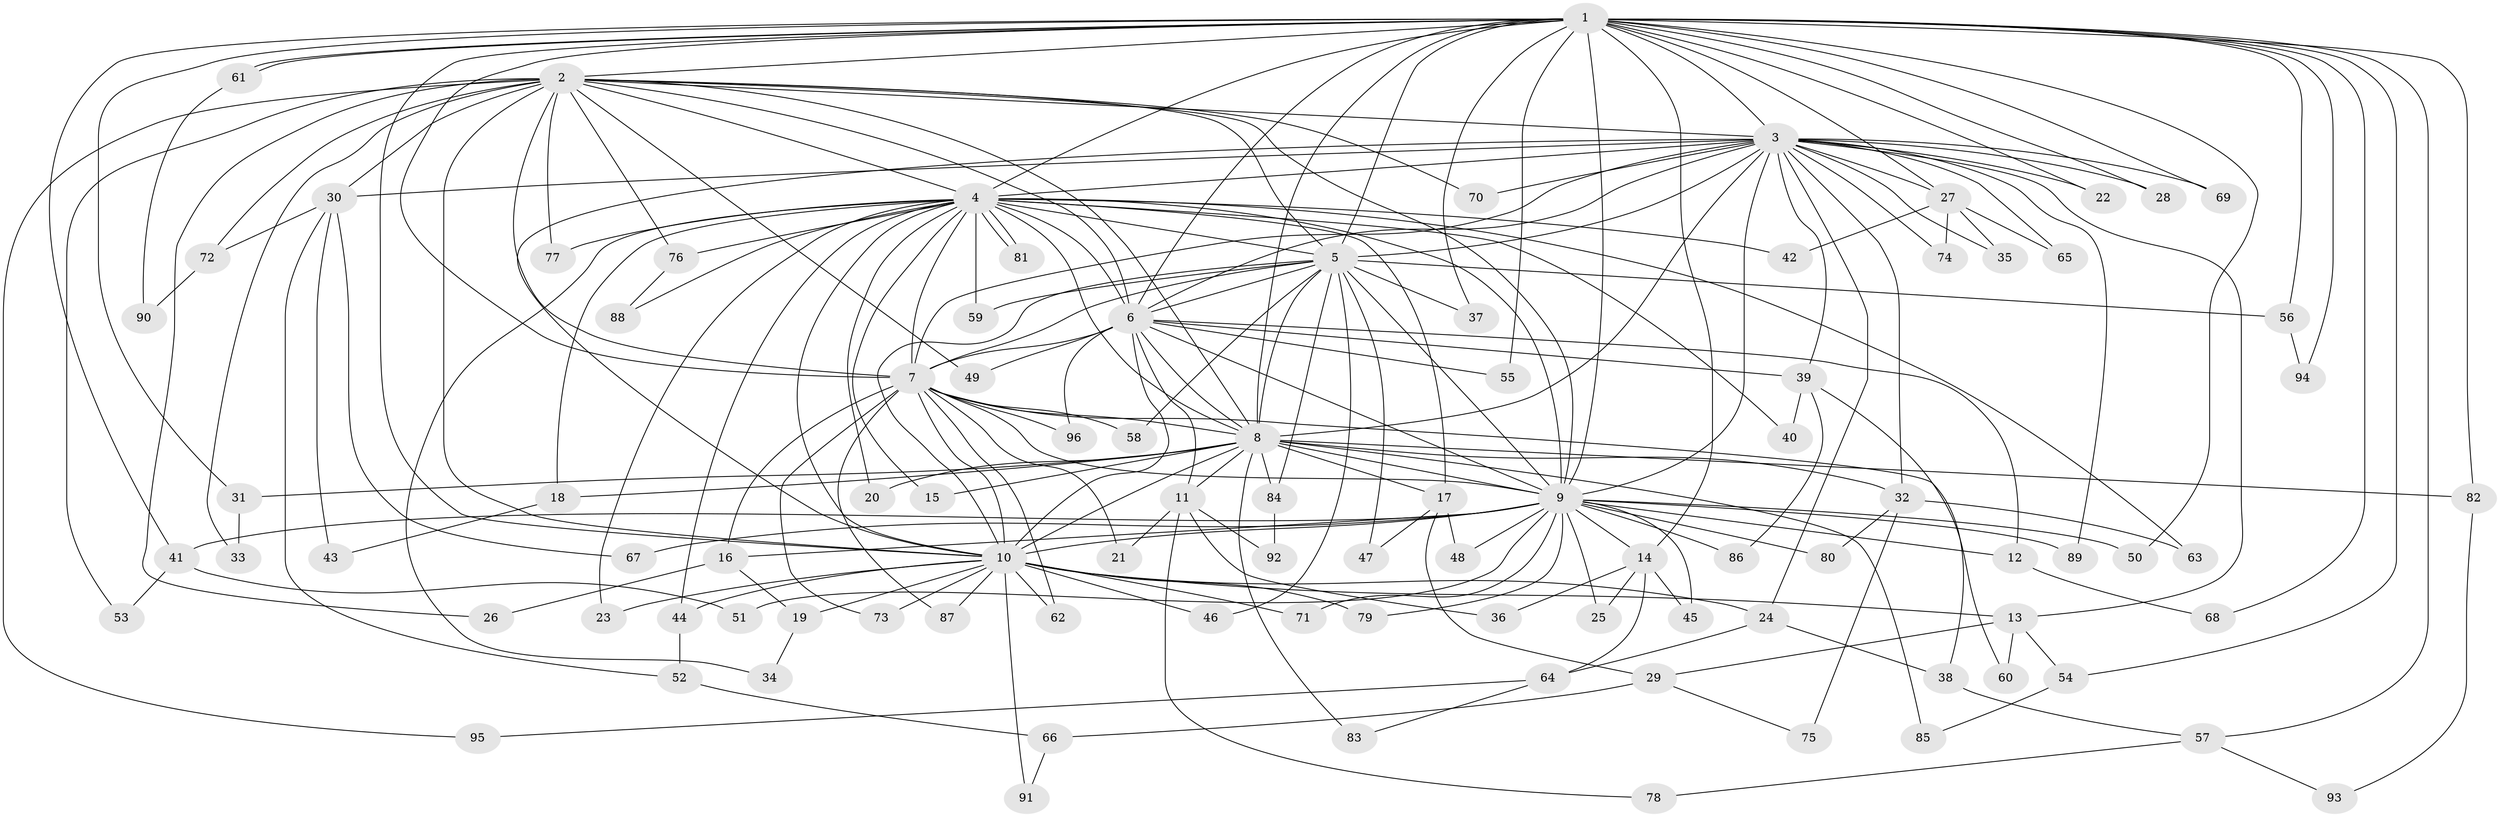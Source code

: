 // Generated by graph-tools (version 1.1) at 2025/34/03/09/25 02:34:46]
// undirected, 96 vertices, 217 edges
graph export_dot {
graph [start="1"]
  node [color=gray90,style=filled];
  1;
  2;
  3;
  4;
  5;
  6;
  7;
  8;
  9;
  10;
  11;
  12;
  13;
  14;
  15;
  16;
  17;
  18;
  19;
  20;
  21;
  22;
  23;
  24;
  25;
  26;
  27;
  28;
  29;
  30;
  31;
  32;
  33;
  34;
  35;
  36;
  37;
  38;
  39;
  40;
  41;
  42;
  43;
  44;
  45;
  46;
  47;
  48;
  49;
  50;
  51;
  52;
  53;
  54;
  55;
  56;
  57;
  58;
  59;
  60;
  61;
  62;
  63;
  64;
  65;
  66;
  67;
  68;
  69;
  70;
  71;
  72;
  73;
  74;
  75;
  76;
  77;
  78;
  79;
  80;
  81;
  82;
  83;
  84;
  85;
  86;
  87;
  88;
  89;
  90;
  91;
  92;
  93;
  94;
  95;
  96;
  1 -- 2;
  1 -- 3;
  1 -- 4;
  1 -- 5;
  1 -- 6;
  1 -- 7;
  1 -- 8;
  1 -- 9;
  1 -- 10;
  1 -- 14;
  1 -- 22;
  1 -- 27;
  1 -- 28;
  1 -- 31;
  1 -- 37;
  1 -- 41;
  1 -- 50;
  1 -- 54;
  1 -- 55;
  1 -- 56;
  1 -- 57;
  1 -- 61;
  1 -- 61;
  1 -- 68;
  1 -- 69;
  1 -- 82;
  1 -- 94;
  2 -- 3;
  2 -- 4;
  2 -- 5;
  2 -- 6;
  2 -- 7;
  2 -- 8;
  2 -- 9;
  2 -- 10;
  2 -- 26;
  2 -- 30;
  2 -- 33;
  2 -- 49;
  2 -- 53;
  2 -- 70;
  2 -- 72;
  2 -- 76;
  2 -- 77;
  2 -- 95;
  3 -- 4;
  3 -- 5;
  3 -- 6;
  3 -- 7;
  3 -- 8;
  3 -- 9;
  3 -- 10;
  3 -- 13;
  3 -- 22;
  3 -- 24;
  3 -- 27;
  3 -- 28;
  3 -- 30;
  3 -- 32;
  3 -- 35;
  3 -- 39;
  3 -- 65;
  3 -- 69;
  3 -- 70;
  3 -- 74;
  3 -- 89;
  4 -- 5;
  4 -- 6;
  4 -- 7;
  4 -- 8;
  4 -- 9;
  4 -- 10;
  4 -- 15;
  4 -- 17;
  4 -- 18;
  4 -- 20;
  4 -- 23;
  4 -- 34;
  4 -- 40;
  4 -- 42;
  4 -- 44;
  4 -- 59;
  4 -- 63;
  4 -- 76;
  4 -- 77;
  4 -- 81;
  4 -- 81;
  4 -- 88;
  5 -- 6;
  5 -- 7;
  5 -- 8;
  5 -- 9;
  5 -- 10;
  5 -- 37;
  5 -- 46;
  5 -- 47;
  5 -- 56;
  5 -- 58;
  5 -- 59;
  5 -- 84;
  6 -- 7;
  6 -- 8;
  6 -- 9;
  6 -- 10;
  6 -- 11;
  6 -- 12;
  6 -- 39;
  6 -- 49;
  6 -- 55;
  6 -- 96;
  7 -- 8;
  7 -- 9;
  7 -- 10;
  7 -- 16;
  7 -- 21;
  7 -- 38;
  7 -- 58;
  7 -- 62;
  7 -- 73;
  7 -- 87;
  7 -- 96;
  8 -- 9;
  8 -- 10;
  8 -- 11;
  8 -- 15;
  8 -- 17;
  8 -- 18;
  8 -- 20;
  8 -- 31;
  8 -- 32;
  8 -- 82;
  8 -- 83;
  8 -- 84;
  8 -- 85;
  9 -- 10;
  9 -- 12;
  9 -- 14;
  9 -- 16;
  9 -- 25;
  9 -- 41;
  9 -- 45;
  9 -- 48;
  9 -- 50;
  9 -- 51;
  9 -- 67;
  9 -- 71;
  9 -- 79;
  9 -- 80;
  9 -- 86;
  9 -- 89;
  10 -- 13;
  10 -- 19;
  10 -- 23;
  10 -- 24;
  10 -- 44;
  10 -- 46;
  10 -- 62;
  10 -- 71;
  10 -- 73;
  10 -- 79;
  10 -- 87;
  10 -- 91;
  11 -- 21;
  11 -- 36;
  11 -- 78;
  11 -- 92;
  12 -- 68;
  13 -- 29;
  13 -- 54;
  13 -- 60;
  14 -- 25;
  14 -- 36;
  14 -- 45;
  14 -- 64;
  16 -- 19;
  16 -- 26;
  17 -- 29;
  17 -- 47;
  17 -- 48;
  18 -- 43;
  19 -- 34;
  24 -- 38;
  24 -- 64;
  27 -- 35;
  27 -- 42;
  27 -- 65;
  27 -- 74;
  29 -- 66;
  29 -- 75;
  30 -- 43;
  30 -- 52;
  30 -- 67;
  30 -- 72;
  31 -- 33;
  32 -- 63;
  32 -- 75;
  32 -- 80;
  38 -- 57;
  39 -- 40;
  39 -- 60;
  39 -- 86;
  41 -- 51;
  41 -- 53;
  44 -- 52;
  52 -- 66;
  54 -- 85;
  56 -- 94;
  57 -- 78;
  57 -- 93;
  61 -- 90;
  64 -- 83;
  64 -- 95;
  66 -- 91;
  72 -- 90;
  76 -- 88;
  82 -- 93;
  84 -- 92;
}
